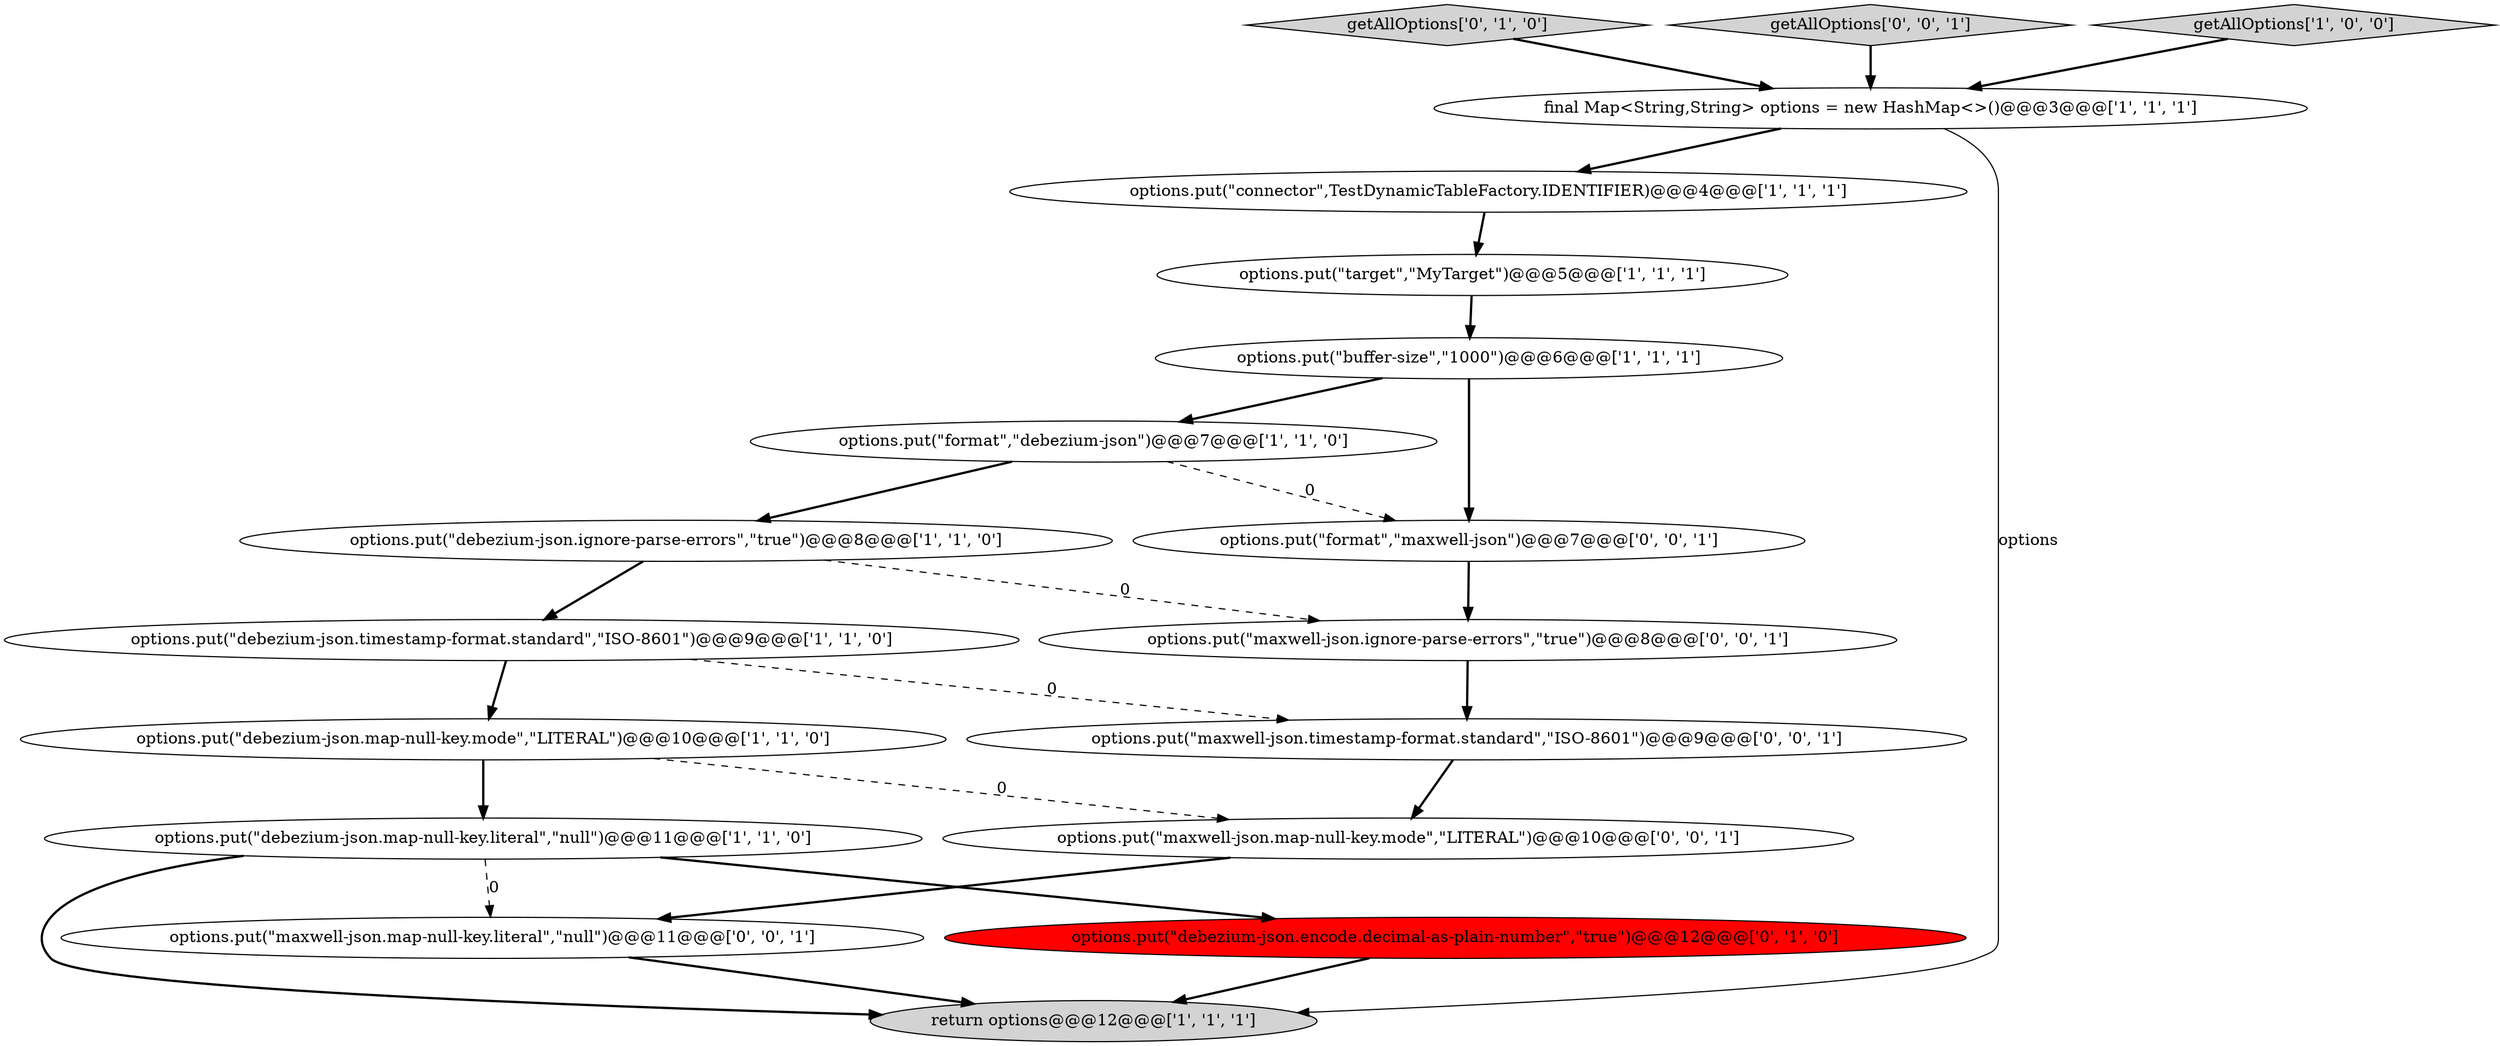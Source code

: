 digraph {
15 [style = filled, label = "options.put(\"maxwell-json.ignore-parse-errors\",\"true\")@@@8@@@['0', '0', '1']", fillcolor = white, shape = ellipse image = "AAA0AAABBB3BBB"];
9 [style = filled, label = "return options@@@12@@@['1', '1', '1']", fillcolor = lightgray, shape = ellipse image = "AAA0AAABBB1BBB"];
13 [style = filled, label = "options.put(\"maxwell-json.timestamp-format.standard\",\"ISO-8601\")@@@9@@@['0', '0', '1']", fillcolor = white, shape = ellipse image = "AAA0AAABBB3BBB"];
2 [style = filled, label = "options.put(\"buffer-size\",\"1000\")@@@6@@@['1', '1', '1']", fillcolor = white, shape = ellipse image = "AAA0AAABBB1BBB"];
12 [style = filled, label = "options.put(\"debezium-json.encode.decimal-as-plain-number\",\"true\")@@@12@@@['0', '1', '0']", fillcolor = red, shape = ellipse image = "AAA1AAABBB2BBB"];
8 [style = filled, label = "options.put(\"format\",\"debezium-json\")@@@7@@@['1', '1', '0']", fillcolor = white, shape = ellipse image = "AAA0AAABBB1BBB"];
11 [style = filled, label = "getAllOptions['0', '1', '0']", fillcolor = lightgray, shape = diamond image = "AAA0AAABBB2BBB"];
14 [style = filled, label = "options.put(\"maxwell-json.map-null-key.literal\",\"null\")@@@11@@@['0', '0', '1']", fillcolor = white, shape = ellipse image = "AAA0AAABBB3BBB"];
16 [style = filled, label = "options.put(\"maxwell-json.map-null-key.mode\",\"LITERAL\")@@@10@@@['0', '0', '1']", fillcolor = white, shape = ellipse image = "AAA0AAABBB3BBB"];
3 [style = filled, label = "options.put(\"debezium-json.timestamp-format.standard\",\"ISO-8601\")@@@9@@@['1', '1', '0']", fillcolor = white, shape = ellipse image = "AAA0AAABBB1BBB"];
0 [style = filled, label = "options.put(\"debezium-json.ignore-parse-errors\",\"true\")@@@8@@@['1', '1', '0']", fillcolor = white, shape = ellipse image = "AAA0AAABBB1BBB"];
4 [style = filled, label = "options.put(\"debezium-json.map-null-key.literal\",\"null\")@@@11@@@['1', '1', '0']", fillcolor = white, shape = ellipse image = "AAA0AAABBB1BBB"];
1 [style = filled, label = "options.put(\"connector\",TestDynamicTableFactory.IDENTIFIER)@@@4@@@['1', '1', '1']", fillcolor = white, shape = ellipse image = "AAA0AAABBB1BBB"];
5 [style = filled, label = "final Map<String,String> options = new HashMap<>()@@@3@@@['1', '1', '1']", fillcolor = white, shape = ellipse image = "AAA0AAABBB1BBB"];
10 [style = filled, label = "options.put(\"debezium-json.map-null-key.mode\",\"LITERAL\")@@@10@@@['1', '1', '0']", fillcolor = white, shape = ellipse image = "AAA0AAABBB1BBB"];
6 [style = filled, label = "options.put(\"target\",\"MyTarget\")@@@5@@@['1', '1', '1']", fillcolor = white, shape = ellipse image = "AAA0AAABBB1BBB"];
17 [style = filled, label = "getAllOptions['0', '0', '1']", fillcolor = lightgray, shape = diamond image = "AAA0AAABBB3BBB"];
18 [style = filled, label = "options.put(\"format\",\"maxwell-json\")@@@7@@@['0', '0', '1']", fillcolor = white, shape = ellipse image = "AAA0AAABBB3BBB"];
7 [style = filled, label = "getAllOptions['1', '0', '0']", fillcolor = lightgray, shape = diamond image = "AAA0AAABBB1BBB"];
0->3 [style = bold, label=""];
4->9 [style = bold, label=""];
17->5 [style = bold, label=""];
15->13 [style = bold, label=""];
18->15 [style = bold, label=""];
0->15 [style = dashed, label="0"];
2->18 [style = bold, label=""];
12->9 [style = bold, label=""];
3->13 [style = dashed, label="0"];
13->16 [style = bold, label=""];
6->2 [style = bold, label=""];
8->0 [style = bold, label=""];
3->10 [style = bold, label=""];
5->1 [style = bold, label=""];
11->5 [style = bold, label=""];
7->5 [style = bold, label=""];
1->6 [style = bold, label=""];
10->4 [style = bold, label=""];
4->12 [style = bold, label=""];
16->14 [style = bold, label=""];
5->9 [style = solid, label="options"];
14->9 [style = bold, label=""];
8->18 [style = dashed, label="0"];
4->14 [style = dashed, label="0"];
10->16 [style = dashed, label="0"];
2->8 [style = bold, label=""];
}
